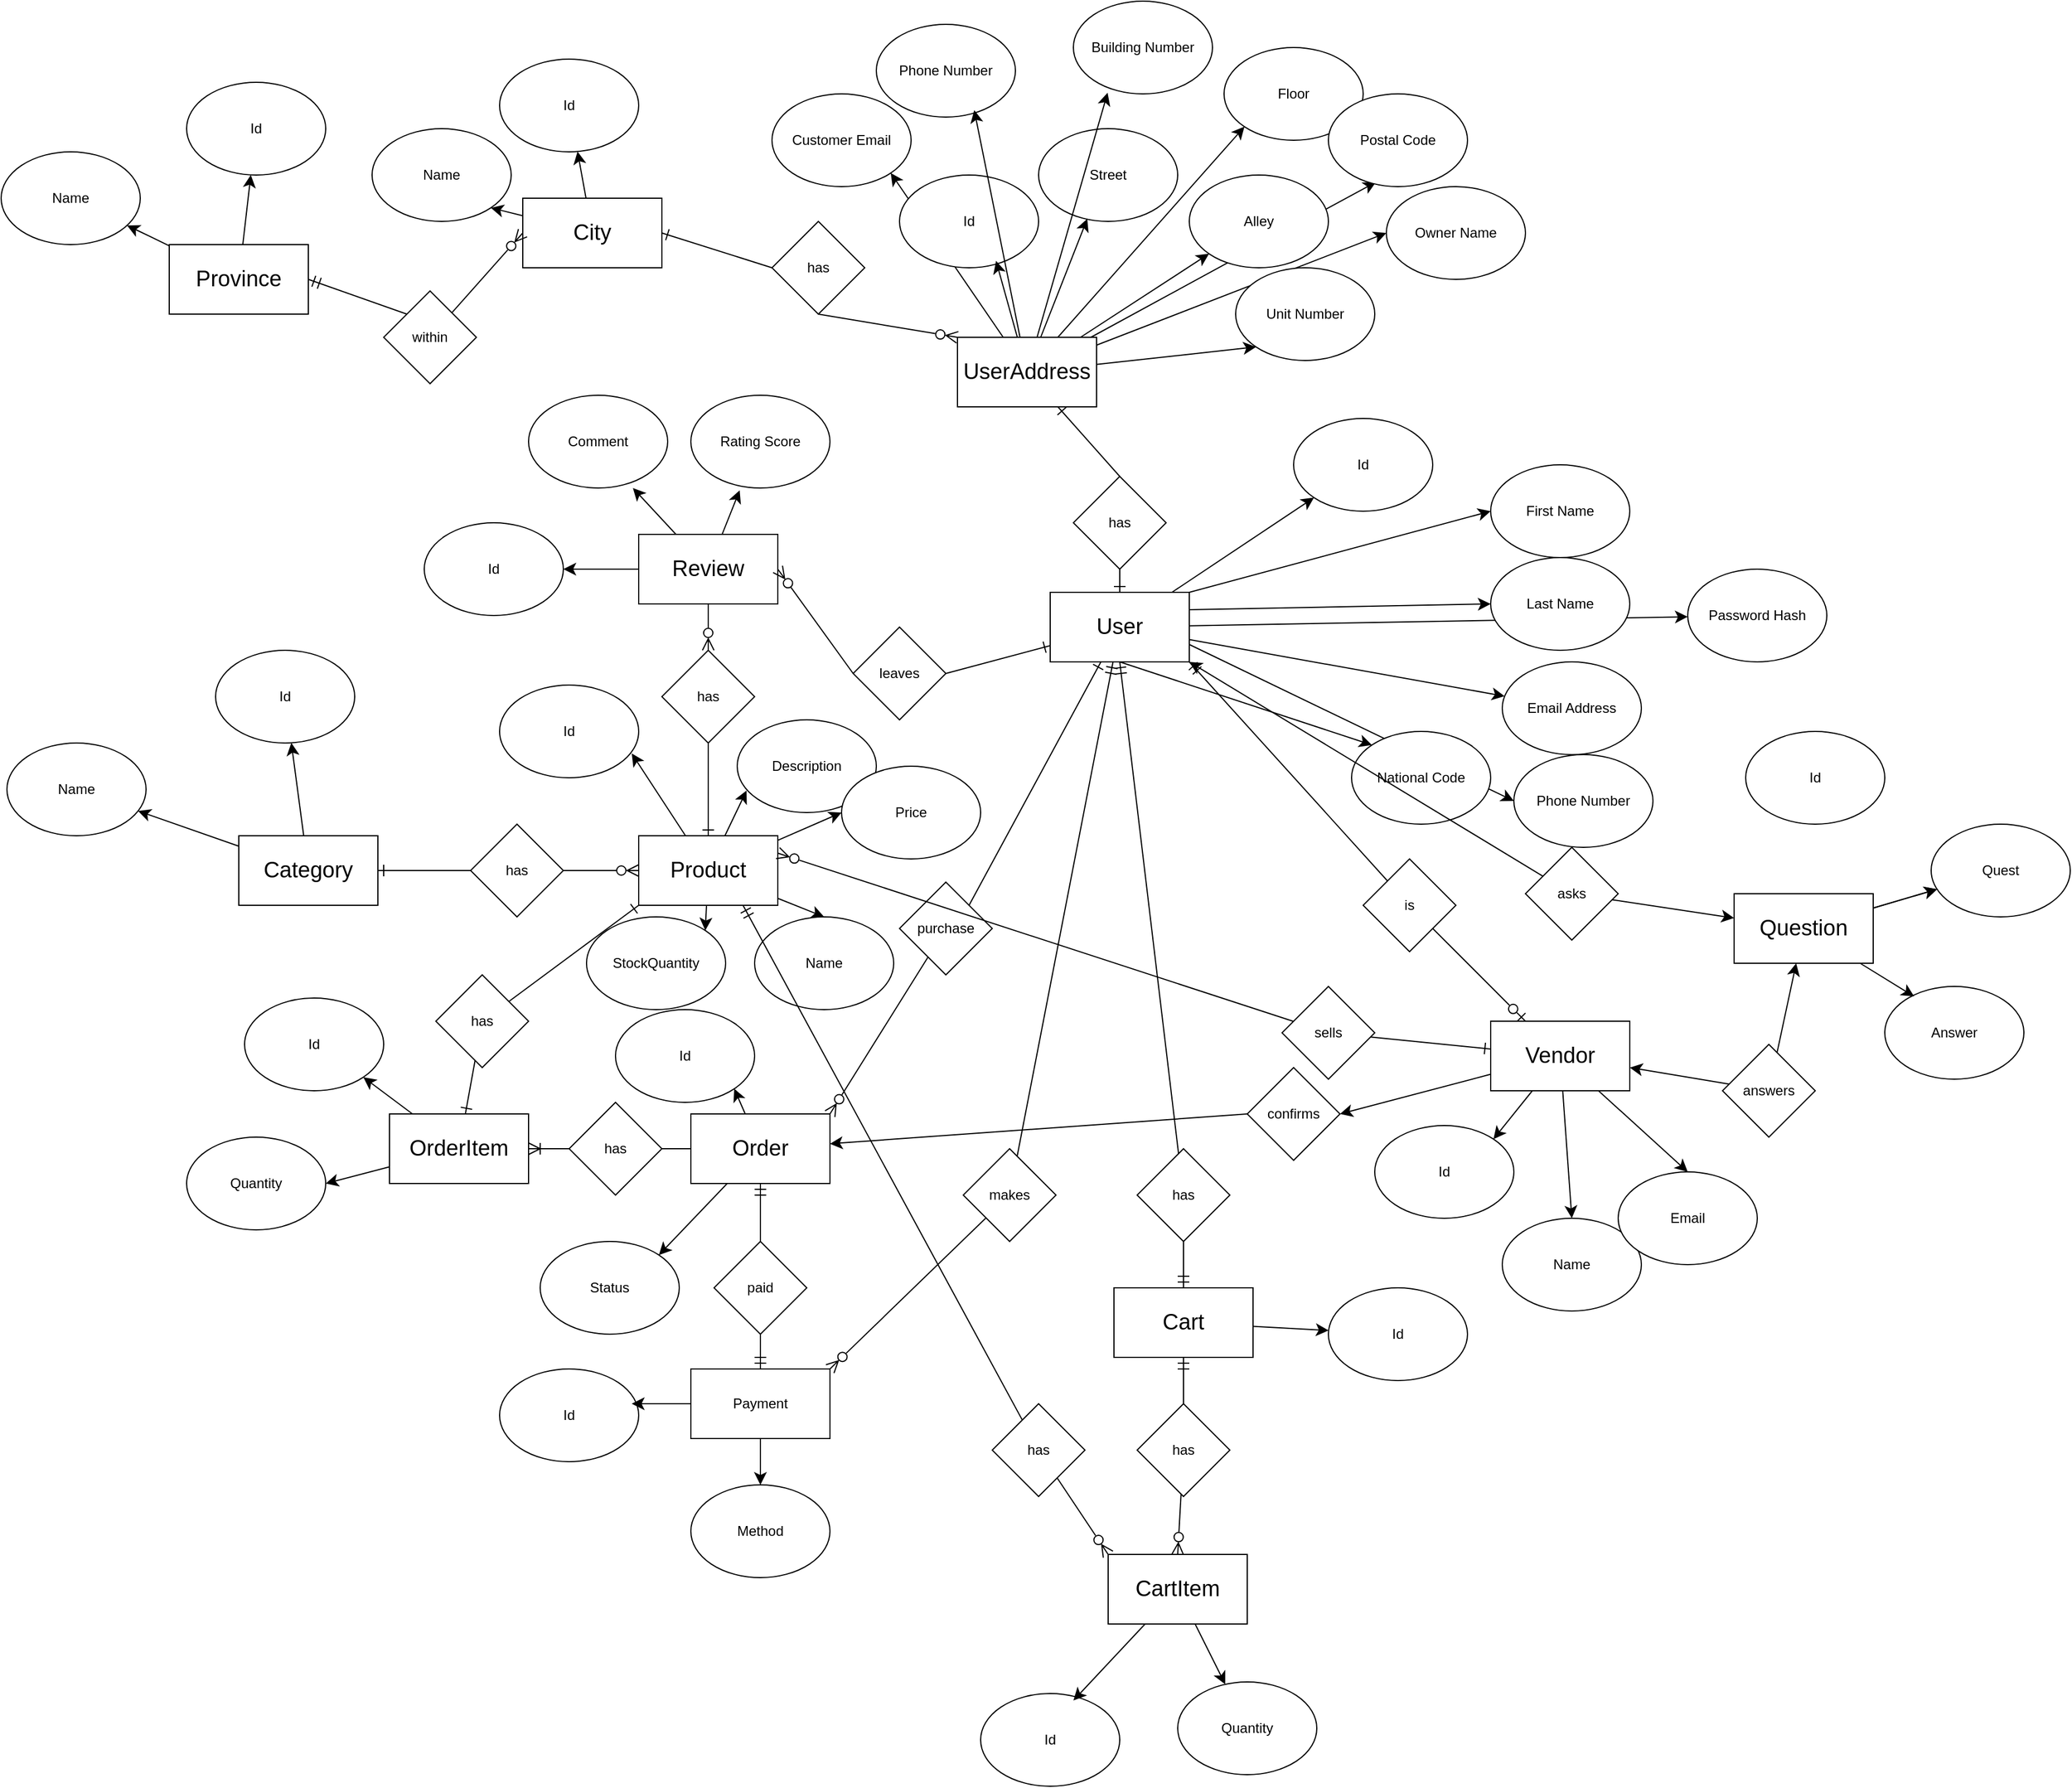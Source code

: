 <mxfile version="27.1.4">
  <diagram id="R2lEEEUBdFMjLlhIrx00" name="Page-1">
    <mxGraphModel dx="1716" dy="1617" grid="1" gridSize="10" guides="1" tooltips="1" connect="1" arrows="1" fold="1" page="1" pageScale="1" pageWidth="850" pageHeight="1100" math="0" shadow="0" extFonts="Permanent Marker^https://fonts.googleapis.com/css?family=Permanent+Marker">
      <root>
        <mxCell id="0" />
        <mxCell id="1" parent="0" />
        <mxCell id="40NyG70ImDQyrmvecJQj-22" style="edgeStyle=none;curved=1;rounded=0;orthogonalLoop=1;jettySize=auto;html=1;exitX=0.5;exitY=1;exitDx=0;exitDy=0;entryX=0;entryY=0;entryDx=0;entryDy=0;fontSize=12;startSize=8;endSize=8;" parent="1" source="40NyG70ImDQyrmvecJQj-1" target="40NyG70ImDQyrmvecJQj-21" edge="1">
          <mxGeometry relative="1" as="geometry" />
        </mxCell>
        <mxCell id="40NyG70ImDQyrmvecJQj-23" style="edgeStyle=none;curved=1;rounded=0;orthogonalLoop=1;jettySize=auto;html=1;exitX=1;exitY=0.75;exitDx=0;exitDy=0;entryX=0;entryY=0.5;entryDx=0;entryDy=0;fontSize=12;startSize=8;endSize=8;" parent="1" source="40NyG70ImDQyrmvecJQj-1" target="40NyG70ImDQyrmvecJQj-20" edge="1">
          <mxGeometry relative="1" as="geometry" />
        </mxCell>
        <mxCell id="40NyG70ImDQyrmvecJQj-24" style="edgeStyle=none;curved=1;rounded=0;orthogonalLoop=1;jettySize=auto;html=1;fontSize=12;startSize=8;endSize=8;" parent="1" source="40NyG70ImDQyrmvecJQj-1" target="40NyG70ImDQyrmvecJQj-19" edge="1">
          <mxGeometry relative="1" as="geometry" />
        </mxCell>
        <mxCell id="40NyG70ImDQyrmvecJQj-25" style="edgeStyle=none;curved=1;rounded=0;orthogonalLoop=1;jettySize=auto;html=1;exitX=1;exitY=0.25;exitDx=0;exitDy=0;entryX=0;entryY=0.5;entryDx=0;entryDy=0;fontSize=12;startSize=8;endSize=8;" parent="1" source="40NyG70ImDQyrmvecJQj-1" target="40NyG70ImDQyrmvecJQj-18" edge="1">
          <mxGeometry relative="1" as="geometry" />
        </mxCell>
        <mxCell id="40NyG70ImDQyrmvecJQj-26" style="edgeStyle=none;curved=1;rounded=0;orthogonalLoop=1;jettySize=auto;html=1;exitX=1;exitY=0;exitDx=0;exitDy=0;fontSize=12;startSize=8;endSize=8;entryX=0;entryY=0.5;entryDx=0;entryDy=0;" parent="1" source="40NyG70ImDQyrmvecJQj-1" target="40NyG70ImDQyrmvecJQj-17" edge="1">
          <mxGeometry relative="1" as="geometry">
            <mxPoint x="1080" y="200" as="targetPoint" />
          </mxGeometry>
        </mxCell>
        <mxCell id="40NyG70ImDQyrmvecJQj-27" style="edgeStyle=none;curved=1;rounded=0;orthogonalLoop=1;jettySize=auto;html=1;entryX=0;entryY=1;entryDx=0;entryDy=0;fontSize=12;startSize=8;endSize=8;" parent="1" source="40NyG70ImDQyrmvecJQj-1" target="40NyG70ImDQyrmvecJQj-16" edge="1">
          <mxGeometry relative="1" as="geometry" />
        </mxCell>
        <mxCell id="40NyG70ImDQyrmvecJQj-50" style="edgeStyle=none;curved=1;rounded=0;orthogonalLoop=1;jettySize=auto;html=1;entryX=1;entryY=0.5;entryDx=0;entryDy=0;fontSize=12;startSize=8;endSize=8;startArrow=ERone;startFill=0;endArrow=none;" parent="1" source="40NyG70ImDQyrmvecJQj-1" target="40NyG70ImDQyrmvecJQj-30" edge="1">
          <mxGeometry relative="1" as="geometry" />
        </mxCell>
        <mxCell id="40NyG70ImDQyrmvecJQj-60" style="edgeStyle=none;curved=1;rounded=0;orthogonalLoop=1;jettySize=auto;html=1;entryX=1;entryY=0;entryDx=0;entryDy=0;fontSize=12;startSize=8;endSize=8;endArrow=none;startFill=0;startArrow=ERone;" parent="1" source="40NyG70ImDQyrmvecJQj-1" target="40NyG70ImDQyrmvecJQj-32" edge="1">
          <mxGeometry relative="1" as="geometry" />
        </mxCell>
        <mxCell id="40NyG70ImDQyrmvecJQj-67" style="edgeStyle=none;curved=1;rounded=0;orthogonalLoop=1;jettySize=auto;html=1;fontSize=12;startSize=8;endSize=8;endArrow=none;startFill=0;startArrow=ERmandOne;" parent="1" source="40NyG70ImDQyrmvecJQj-1" target="40NyG70ImDQyrmvecJQj-66" edge="1">
          <mxGeometry relative="1" as="geometry" />
        </mxCell>
        <mxCell id="40NyG70ImDQyrmvecJQj-127" style="edgeStyle=none;curved=1;rounded=0;orthogonalLoop=1;jettySize=auto;html=1;fontSize=12;startSize=8;endSize=8;" parent="1" source="40NyG70ImDQyrmvecJQj-1" target="40NyG70ImDQyrmvecJQj-126" edge="1">
          <mxGeometry relative="1" as="geometry" />
        </mxCell>
        <mxCell id="40NyG70ImDQyrmvecJQj-1" value="User" style="rounded=0;whiteSpace=wrap;html=1;fontSize=19;" parent="1" vertex="1">
          <mxGeometry x="720" y="160" width="120" height="60" as="geometry" />
        </mxCell>
        <mxCell id="40NyG70ImDQyrmvecJQj-48" style="edgeStyle=none;curved=1;rounded=0;orthogonalLoop=1;jettySize=auto;html=1;entryX=0.5;entryY=0;entryDx=0;entryDy=0;fontSize=12;startSize=8;endSize=8;endArrow=none;startFill=0;startArrow=ERone;" parent="1" source="40NyG70ImDQyrmvecJQj-2" target="40NyG70ImDQyrmvecJQj-40" edge="1">
          <mxGeometry relative="1" as="geometry" />
        </mxCell>
        <mxCell id="40NyG70ImDQyrmvecJQj-104" style="edgeStyle=none;curved=1;rounded=0;orthogonalLoop=1;jettySize=auto;html=1;fontSize=12;startSize=8;endSize=8;" parent="1" source="40NyG70ImDQyrmvecJQj-2" target="40NyG70ImDQyrmvecJQj-93" edge="1">
          <mxGeometry relative="1" as="geometry" />
        </mxCell>
        <mxCell id="40NyG70ImDQyrmvecJQj-105" style="edgeStyle=none;curved=1;rounded=0;orthogonalLoop=1;jettySize=auto;html=1;entryX=0;entryY=1;entryDx=0;entryDy=0;fontSize=12;startSize=8;endSize=8;" parent="1" source="40NyG70ImDQyrmvecJQj-2" target="40NyG70ImDQyrmvecJQj-95" edge="1">
          <mxGeometry relative="1" as="geometry" />
        </mxCell>
        <mxCell id="40NyG70ImDQyrmvecJQj-106" style="edgeStyle=none;curved=1;rounded=0;orthogonalLoop=1;jettySize=auto;html=1;entryX=0;entryY=1;entryDx=0;entryDy=0;fontSize=12;startSize=8;endSize=8;" parent="1" source="40NyG70ImDQyrmvecJQj-2" target="40NyG70ImDQyrmvecJQj-96" edge="1">
          <mxGeometry relative="1" as="geometry" />
        </mxCell>
        <mxCell id="40NyG70ImDQyrmvecJQj-107" style="edgeStyle=none;curved=1;rounded=0;orthogonalLoop=1;jettySize=auto;html=1;entryX=0;entryY=0.5;entryDx=0;entryDy=0;fontSize=12;startSize=8;endSize=8;" parent="1" source="40NyG70ImDQyrmvecJQj-2" target="40NyG70ImDQyrmvecJQj-97" edge="1">
          <mxGeometry relative="1" as="geometry" />
        </mxCell>
        <mxCell id="pKxrEJ0sYO5owni257T--4" style="edgeStyle=none;curved=1;rounded=0;orthogonalLoop=1;jettySize=auto;html=1;fontSize=12;startSize=8;endSize=8;entryX=0.342;entryY=0.95;entryDx=0;entryDy=0;entryPerimeter=0;" edge="1" parent="1" source="40NyG70ImDQyrmvecJQj-2" target="pKxrEJ0sYO5owni257T--1">
          <mxGeometry relative="1" as="geometry" />
        </mxCell>
        <mxCell id="pKxrEJ0sYO5owni257T--5" style="edgeStyle=none;curved=1;rounded=0;orthogonalLoop=1;jettySize=auto;html=1;entryX=1;entryY=1;entryDx=0;entryDy=0;fontSize=12;startSize=8;endSize=8;" edge="1" parent="1" source="40NyG70ImDQyrmvecJQj-2" target="pKxrEJ0sYO5owni257T--2">
          <mxGeometry relative="1" as="geometry" />
        </mxCell>
        <mxCell id="40NyG70ImDQyrmvecJQj-2" value="UserAddress" style="rounded=0;whiteSpace=wrap;html=1;fontSize=19;" parent="1" vertex="1">
          <mxGeometry x="640" y="-60" width="120" height="60" as="geometry" />
        </mxCell>
        <mxCell id="40NyG70ImDQyrmvecJQj-46" style="edgeStyle=none;curved=1;rounded=0;orthogonalLoop=1;jettySize=auto;html=1;exitX=1;exitY=0.5;exitDx=0;exitDy=0;entryX=0;entryY=0.5;entryDx=0;entryDy=0;fontSize=12;startSize=8;endSize=8;endArrow=none;startFill=0;startArrow=ERone;" parent="1" source="40NyG70ImDQyrmvecJQj-3" target="40NyG70ImDQyrmvecJQj-42" edge="1">
          <mxGeometry relative="1" as="geometry" />
        </mxCell>
        <mxCell id="40NyG70ImDQyrmvecJQj-89" value="" style="edgeStyle=none;curved=1;rounded=0;orthogonalLoop=1;jettySize=auto;html=1;fontSize=12;startSize=8;endSize=8;" parent="1" source="40NyG70ImDQyrmvecJQj-3" target="40NyG70ImDQyrmvecJQj-84" edge="1">
          <mxGeometry relative="1" as="geometry" />
        </mxCell>
        <mxCell id="40NyG70ImDQyrmvecJQj-90" style="edgeStyle=none;curved=1;rounded=0;orthogonalLoop=1;jettySize=auto;html=1;entryX=1;entryY=1;entryDx=0;entryDy=0;fontSize=12;startSize=8;endSize=8;" parent="1" source="40NyG70ImDQyrmvecJQj-3" target="40NyG70ImDQyrmvecJQj-85" edge="1">
          <mxGeometry relative="1" as="geometry" />
        </mxCell>
        <mxCell id="40NyG70ImDQyrmvecJQj-3" value="City" style="rounded=0;whiteSpace=wrap;html=1;fontSize=19;" parent="1" vertex="1">
          <mxGeometry x="265" y="-180" width="120" height="60" as="geometry" />
        </mxCell>
        <mxCell id="40NyG70ImDQyrmvecJQj-44" style="edgeStyle=none;curved=1;rounded=0;orthogonalLoop=1;jettySize=auto;html=1;exitX=1;exitY=0.5;exitDx=0;exitDy=0;entryX=0;entryY=0;entryDx=0;entryDy=0;fontSize=12;startSize=8;endSize=8;endArrow=none;startFill=0;startArrow=ERmandOne;" parent="1" source="40NyG70ImDQyrmvecJQj-5" target="40NyG70ImDQyrmvecJQj-43" edge="1">
          <mxGeometry relative="1" as="geometry" />
        </mxCell>
        <mxCell id="40NyG70ImDQyrmvecJQj-87" value="" style="edgeStyle=none;curved=1;rounded=0;orthogonalLoop=1;jettySize=auto;html=1;fontSize=12;startSize=8;endSize=8;" parent="1" source="40NyG70ImDQyrmvecJQj-5" target="40NyG70ImDQyrmvecJQj-82" edge="1">
          <mxGeometry relative="1" as="geometry" />
        </mxCell>
        <mxCell id="40NyG70ImDQyrmvecJQj-88" style="edgeStyle=none;curved=1;rounded=0;orthogonalLoop=1;jettySize=auto;html=1;fontSize=12;startSize=8;endSize=8;" parent="1" source="40NyG70ImDQyrmvecJQj-5" target="40NyG70ImDQyrmvecJQj-83" edge="1">
          <mxGeometry relative="1" as="geometry" />
        </mxCell>
        <mxCell id="40NyG70ImDQyrmvecJQj-5" value="Province" style="rounded=0;whiteSpace=wrap;html=1;fontSize=19;" parent="1" vertex="1">
          <mxGeometry x="-40" y="-140" width="120" height="60" as="geometry" />
        </mxCell>
        <mxCell id="40NyG70ImDQyrmvecJQj-54" style="edgeStyle=none;curved=1;rounded=0;orthogonalLoop=1;jettySize=auto;html=1;entryX=1;entryY=0.5;entryDx=0;entryDy=0;fontSize=12;startSize=8;endSize=8;endArrow=none;endFill=0;startFill=0;startArrow=ERzeroToMany;" parent="1" source="40NyG70ImDQyrmvecJQj-6" target="40NyG70ImDQyrmvecJQj-28" edge="1">
          <mxGeometry relative="1" as="geometry" />
        </mxCell>
        <mxCell id="H5rVmKhQ-5tGb0JOtbnZ-13" style="edgeStyle=none;curved=1;rounded=0;orthogonalLoop=1;jettySize=auto;html=1;fontSize=12;startSize=8;endSize=8;entryX=0.95;entryY=0.738;entryDx=0;entryDy=0;entryPerimeter=0;" parent="1" source="40NyG70ImDQyrmvecJQj-6" target="H5rVmKhQ-5tGb0JOtbnZ-6" edge="1">
          <mxGeometry relative="1" as="geometry" />
        </mxCell>
        <mxCell id="H5rVmKhQ-5tGb0JOtbnZ-15" style="edgeStyle=none;curved=1;rounded=0;orthogonalLoop=1;jettySize=auto;html=1;entryX=0;entryY=0.5;entryDx=0;entryDy=0;fontSize=12;startSize=8;endSize=8;" parent="1" source="40NyG70ImDQyrmvecJQj-6" target="H5rVmKhQ-5tGb0JOtbnZ-9" edge="1">
          <mxGeometry relative="1" as="geometry" />
        </mxCell>
        <mxCell id="H5rVmKhQ-5tGb0JOtbnZ-16" style="edgeStyle=none;curved=1;rounded=0;orthogonalLoop=1;jettySize=auto;html=1;entryX=0.5;entryY=0;entryDx=0;entryDy=0;fontSize=12;startSize=8;endSize=8;" parent="1" source="40NyG70ImDQyrmvecJQj-6" target="H5rVmKhQ-5tGb0JOtbnZ-7" edge="1">
          <mxGeometry relative="1" as="geometry" />
        </mxCell>
        <mxCell id="H5rVmKhQ-5tGb0JOtbnZ-17" style="edgeStyle=none;curved=1;rounded=0;orthogonalLoop=1;jettySize=auto;html=1;entryX=1;entryY=0;entryDx=0;entryDy=0;fontSize=12;startSize=8;endSize=8;" parent="1" source="40NyG70ImDQyrmvecJQj-6" target="H5rVmKhQ-5tGb0JOtbnZ-11" edge="1">
          <mxGeometry relative="1" as="geometry" />
        </mxCell>
        <mxCell id="40NyG70ImDQyrmvecJQj-6" value="Product" style="rounded=0;whiteSpace=wrap;html=1;fontSize=19;direction=west;verticalAlign=middle;" parent="1" vertex="1">
          <mxGeometry x="365" y="370" width="120" height="60" as="geometry" />
        </mxCell>
        <mxCell id="H5rVmKhQ-5tGb0JOtbnZ-3" style="edgeStyle=none;curved=1;rounded=0;orthogonalLoop=1;jettySize=auto;html=1;fontSize=12;startSize=8;endSize=8;" parent="1" source="40NyG70ImDQyrmvecJQj-7" target="H5rVmKhQ-5tGb0JOtbnZ-1" edge="1">
          <mxGeometry relative="1" as="geometry" />
        </mxCell>
        <mxCell id="H5rVmKhQ-5tGb0JOtbnZ-4" style="edgeStyle=none;curved=1;rounded=0;orthogonalLoop=1;jettySize=auto;html=1;fontSize=12;startSize=8;endSize=8;" parent="1" source="40NyG70ImDQyrmvecJQj-7" target="H5rVmKhQ-5tGb0JOtbnZ-2" edge="1">
          <mxGeometry relative="1" as="geometry" />
        </mxCell>
        <mxCell id="40NyG70ImDQyrmvecJQj-7" value="Category" style="rounded=0;whiteSpace=wrap;html=1;fontSize=19;direction=west;verticalAlign=middle;" parent="1" vertex="1">
          <mxGeometry x="20" y="370" width="120" height="60" as="geometry" />
        </mxCell>
        <mxCell id="40NyG70ImDQyrmvecJQj-75" value="" style="edgeStyle=none;curved=1;rounded=0;orthogonalLoop=1;jettySize=auto;html=1;fontSize=12;startSize=8;endSize=8;endArrow=none;startFill=0;startArrow=ERone;" parent="1" source="40NyG70ImDQyrmvecJQj-8" target="40NyG70ImDQyrmvecJQj-38" edge="1">
          <mxGeometry relative="1" as="geometry" />
        </mxCell>
        <mxCell id="40NyG70ImDQyrmvecJQj-119" style="edgeStyle=none;curved=1;rounded=0;orthogonalLoop=1;jettySize=auto;html=1;entryX=1;entryY=0.5;entryDx=0;entryDy=0;fontSize=12;startSize=8;endSize=8;" parent="1" source="40NyG70ImDQyrmvecJQj-8" target="40NyG70ImDQyrmvecJQj-118" edge="1">
          <mxGeometry relative="1" as="geometry" />
        </mxCell>
        <mxCell id="H5rVmKhQ-5tGb0JOtbnZ-44" style="edgeStyle=none;curved=1;rounded=0;orthogonalLoop=1;jettySize=auto;html=1;entryX=1;entryY=0;entryDx=0;entryDy=0;fontSize=12;startSize=8;endSize=8;" parent="1" source="40NyG70ImDQyrmvecJQj-8" target="H5rVmKhQ-5tGb0JOtbnZ-40" edge="1">
          <mxGeometry relative="1" as="geometry" />
        </mxCell>
        <mxCell id="H5rVmKhQ-5tGb0JOtbnZ-45" style="edgeStyle=none;curved=1;rounded=0;orthogonalLoop=1;jettySize=auto;html=1;entryX=0.5;entryY=0;entryDx=0;entryDy=0;fontSize=12;startSize=8;endSize=8;" parent="1" source="40NyG70ImDQyrmvecJQj-8" target="H5rVmKhQ-5tGb0JOtbnZ-41" edge="1">
          <mxGeometry relative="1" as="geometry" />
        </mxCell>
        <mxCell id="H5rVmKhQ-5tGb0JOtbnZ-46" style="edgeStyle=none;curved=1;rounded=0;orthogonalLoop=1;jettySize=auto;html=1;entryX=0.5;entryY=0;entryDx=0;entryDy=0;fontSize=12;startSize=8;endSize=8;" parent="1" source="40NyG70ImDQyrmvecJQj-8" target="H5rVmKhQ-5tGb0JOtbnZ-42" edge="1">
          <mxGeometry relative="1" as="geometry" />
        </mxCell>
        <mxCell id="40NyG70ImDQyrmvecJQj-8" value="Vendor" style="rounded=0;whiteSpace=wrap;html=1;fontSize=19;" parent="1" vertex="1">
          <mxGeometry x="1100" y="530" width="120" height="60" as="geometry" />
        </mxCell>
        <mxCell id="H5rVmKhQ-5tGb0JOtbnZ-56" value="" style="edgeStyle=none;curved=1;rounded=0;orthogonalLoop=1;jettySize=auto;html=1;fontSize=12;startSize=8;endSize=8;" parent="1" source="cq8yt8BIAIBdKAfmv7zH-1" target="H5rVmKhQ-5tGb0JOtbnZ-54" edge="1">
          <mxGeometry relative="1" as="geometry" />
        </mxCell>
        <mxCell id="H5rVmKhQ-5tGb0JOtbnZ-57" value="" style="edgeStyle=none;curved=1;rounded=0;orthogonalLoop=1;jettySize=auto;html=1;fontSize=12;startSize=8;endSize=8;" parent="1" source="cq8yt8BIAIBdKAfmv7zH-1" target="H5rVmKhQ-5tGb0JOtbnZ-54" edge="1">
          <mxGeometry relative="1" as="geometry" />
        </mxCell>
        <mxCell id="cq8yt8BIAIBdKAfmv7zH-1" value="Question" style="rounded=0;whiteSpace=wrap;html=1;fontSize=19;" parent="1" vertex="1">
          <mxGeometry x="1310" y="420" width="120" height="60" as="geometry" />
        </mxCell>
        <mxCell id="40NyG70ImDQyrmvecJQj-72" value="" style="edgeStyle=none;curved=1;rounded=0;orthogonalLoop=1;jettySize=auto;html=1;fontSize=12;startSize=8;endSize=8;endArrow=none;endFill=0;startFill=0;startArrow=ERmandOne;" parent="1" source="40NyG70ImDQyrmvecJQj-9" target="40NyG70ImDQyrmvecJQj-36" edge="1">
          <mxGeometry relative="1" as="geometry" />
        </mxCell>
        <mxCell id="40NyG70ImDQyrmvecJQj-73" value="" style="edgeStyle=none;curved=1;rounded=0;orthogonalLoop=1;jettySize=auto;html=1;fontSize=12;startSize=8;endSize=8;endArrow=none;startFill=0;startArrow=ERmandOne;" parent="1" source="40NyG70ImDQyrmvecJQj-9" target="40NyG70ImDQyrmvecJQj-35" edge="1">
          <mxGeometry relative="1" as="geometry" />
        </mxCell>
        <mxCell id="H5rVmKhQ-5tGb0JOtbnZ-32" value="" style="edgeStyle=none;curved=1;rounded=0;orthogonalLoop=1;jettySize=auto;html=1;fontSize=12;startSize=8;endSize=8;" parent="1" source="40NyG70ImDQyrmvecJQj-9" target="H5rVmKhQ-5tGb0JOtbnZ-31" edge="1">
          <mxGeometry relative="1" as="geometry" />
        </mxCell>
        <mxCell id="40NyG70ImDQyrmvecJQj-9" value="Cart" style="rounded=0;whiteSpace=wrap;html=1;fontSize=19;" parent="1" vertex="1">
          <mxGeometry x="775" y="760" width="120" height="60" as="geometry" />
        </mxCell>
        <mxCell id="40NyG70ImDQyrmvecJQj-69" value="" style="edgeStyle=none;curved=1;rounded=0;orthogonalLoop=1;jettySize=auto;html=1;fontSize=12;startSize=8;endSize=8;endArrow=none;startFill=0;startArrow=ERzeroToMany;exitX=0.5;exitY=0;exitDx=0;exitDy=0;" parent="1" source="40NyG70ImDQyrmvecJQj-10" target="40NyG70ImDQyrmvecJQj-36" edge="1">
          <mxGeometry relative="1" as="geometry">
            <mxPoint x="835" y="980" as="sourcePoint" />
          </mxGeometry>
        </mxCell>
        <mxCell id="H5rVmKhQ-5tGb0JOtbnZ-36" value="" style="edgeStyle=none;curved=1;rounded=0;orthogonalLoop=1;jettySize=auto;html=1;fontSize=12;startSize=8;endSize=8;" parent="1" source="40NyG70ImDQyrmvecJQj-10" target="H5rVmKhQ-5tGb0JOtbnZ-34" edge="1">
          <mxGeometry relative="1" as="geometry" />
        </mxCell>
        <mxCell id="40NyG70ImDQyrmvecJQj-10" value="CartItem" style="rounded=0;whiteSpace=wrap;html=1;fontSize=19;" parent="1" vertex="1">
          <mxGeometry x="770" y="990" width="120" height="60" as="geometry" />
        </mxCell>
        <mxCell id="40NyG70ImDQyrmvecJQj-52" style="edgeStyle=none;curved=1;rounded=0;orthogonalLoop=1;jettySize=auto;html=1;exitX=0.5;exitY=1;exitDx=0;exitDy=0;entryX=0.5;entryY=0;entryDx=0;entryDy=0;fontSize=12;startSize=8;endSize=8;endArrow=ERzeroToMany;endFill=0;" parent="1" source="40NyG70ImDQyrmvecJQj-13" target="40NyG70ImDQyrmvecJQj-29" edge="1">
          <mxGeometry relative="1" as="geometry" />
        </mxCell>
        <mxCell id="40NyG70ImDQyrmvecJQj-131" style="edgeStyle=none;curved=1;rounded=0;orthogonalLoop=1;jettySize=auto;html=1;fontSize=12;startSize=8;endSize=8;" parent="1" source="40NyG70ImDQyrmvecJQj-13" target="40NyG70ImDQyrmvecJQj-128" edge="1">
          <mxGeometry relative="1" as="geometry" />
        </mxCell>
        <mxCell id="40NyG70ImDQyrmvecJQj-13" value="Review" style="rounded=0;whiteSpace=wrap;html=1;fontSize=19;" parent="1" vertex="1">
          <mxGeometry x="365" y="110" width="120" height="60" as="geometry" />
        </mxCell>
        <mxCell id="40NyG70ImDQyrmvecJQj-56" style="edgeStyle=none;curved=1;rounded=0;orthogonalLoop=1;jettySize=auto;html=1;exitX=1;exitY=0.5;exitDx=0;exitDy=0;entryX=0;entryY=0.5;entryDx=0;entryDy=0;fontSize=12;startSize=8;endSize=8;endArrow=none;endFill=0;startArrow=ERoneToMany;startFill=0;" parent="1" source="40NyG70ImDQyrmvecJQj-11" target="40NyG70ImDQyrmvecJQj-34" edge="1">
          <mxGeometry relative="1" as="geometry" />
        </mxCell>
        <mxCell id="H5rVmKhQ-5tGb0JOtbnZ-20" style="edgeStyle=none;curved=1;rounded=0;orthogonalLoop=1;jettySize=auto;html=1;entryX=1;entryY=1;entryDx=0;entryDy=0;fontSize=12;startSize=8;endSize=8;" parent="1" source="40NyG70ImDQyrmvecJQj-11" target="H5rVmKhQ-5tGb0JOtbnZ-18" edge="1">
          <mxGeometry relative="1" as="geometry" />
        </mxCell>
        <mxCell id="H5rVmKhQ-5tGb0JOtbnZ-21" style="edgeStyle=none;curved=1;rounded=0;orthogonalLoop=1;jettySize=auto;html=1;entryX=1;entryY=0.5;entryDx=0;entryDy=0;fontSize=12;startSize=8;endSize=8;" parent="1" source="40NyG70ImDQyrmvecJQj-11" target="H5rVmKhQ-5tGb0JOtbnZ-19" edge="1">
          <mxGeometry relative="1" as="geometry" />
        </mxCell>
        <mxCell id="40NyG70ImDQyrmvecJQj-11" value="OrderItem" style="rounded=0;whiteSpace=wrap;html=1;fontSize=19;" parent="1" vertex="1">
          <mxGeometry x="150" y="610" width="120" height="60" as="geometry" />
        </mxCell>
        <mxCell id="40NyG70ImDQyrmvecJQj-64" style="edgeStyle=none;curved=1;rounded=0;orthogonalLoop=1;jettySize=auto;html=1;exitX=0.5;exitY=1;exitDx=0;exitDy=0;entryX=0.5;entryY=0;entryDx=0;entryDy=0;fontSize=12;startSize=8;endSize=8;endArrow=none;startFill=0;startArrow=ERmandOne;" parent="1" source="40NyG70ImDQyrmvecJQj-12" target="40NyG70ImDQyrmvecJQj-63" edge="1">
          <mxGeometry relative="1" as="geometry" />
        </mxCell>
        <mxCell id="H5rVmKhQ-5tGb0JOtbnZ-24" style="edgeStyle=none;curved=1;rounded=0;orthogonalLoop=1;jettySize=auto;html=1;entryX=1;entryY=1;entryDx=0;entryDy=0;fontSize=12;startSize=8;endSize=8;" parent="1" source="40NyG70ImDQyrmvecJQj-12" target="H5rVmKhQ-5tGb0JOtbnZ-22" edge="1">
          <mxGeometry relative="1" as="geometry" />
        </mxCell>
        <mxCell id="H5rVmKhQ-5tGb0JOtbnZ-25" style="edgeStyle=none;curved=1;rounded=0;orthogonalLoop=1;jettySize=auto;html=1;entryX=1;entryY=0;entryDx=0;entryDy=0;fontSize=12;startSize=8;endSize=8;" parent="1" source="40NyG70ImDQyrmvecJQj-12" target="H5rVmKhQ-5tGb0JOtbnZ-23" edge="1">
          <mxGeometry relative="1" as="geometry" />
        </mxCell>
        <mxCell id="40NyG70ImDQyrmvecJQj-12" value="Order" style="rounded=0;whiteSpace=wrap;html=1;fontSize=19;" parent="1" vertex="1">
          <mxGeometry x="410" y="610" width="120" height="60" as="geometry" />
        </mxCell>
        <mxCell id="40NyG70ImDQyrmvecJQj-16" value="Id" style="ellipse;whiteSpace=wrap;html=1;" parent="1" vertex="1">
          <mxGeometry x="930" y="10" width="120" height="80" as="geometry" />
        </mxCell>
        <mxCell id="40NyG70ImDQyrmvecJQj-17" value="First Name" style="ellipse;whiteSpace=wrap;html=1;" parent="1" vertex="1">
          <mxGeometry x="1100" y="50" width="120" height="80" as="geometry" />
        </mxCell>
        <mxCell id="40NyG70ImDQyrmvecJQj-18" value="Last Name" style="ellipse;whiteSpace=wrap;html=1;" parent="1" vertex="1">
          <mxGeometry x="1100" y="130" width="120" height="80" as="geometry" />
        </mxCell>
        <mxCell id="40NyG70ImDQyrmvecJQj-19" value="Email Address" style="ellipse;whiteSpace=wrap;html=1;" parent="1" vertex="1">
          <mxGeometry x="1110" y="220" width="120" height="80" as="geometry" />
        </mxCell>
        <mxCell id="40NyG70ImDQyrmvecJQj-20" value="Phone Number" style="ellipse;whiteSpace=wrap;html=1;" parent="1" vertex="1">
          <mxGeometry x="1120" y="300" width="120" height="80" as="geometry" />
        </mxCell>
        <mxCell id="40NyG70ImDQyrmvecJQj-21" value="National Code" style="ellipse;whiteSpace=wrap;html=1;" parent="1" vertex="1">
          <mxGeometry x="980" y="280" width="120" height="80" as="geometry" />
        </mxCell>
        <mxCell id="40NyG70ImDQyrmvecJQj-55" value="" style="edgeStyle=none;curved=1;rounded=0;orthogonalLoop=1;jettySize=auto;html=1;fontSize=12;startSize=8;endSize=8;endArrow=ERone;endFill=0;" parent="1" source="40NyG70ImDQyrmvecJQj-28" target="40NyG70ImDQyrmvecJQj-7" edge="1">
          <mxGeometry relative="1" as="geometry" />
        </mxCell>
        <mxCell id="40NyG70ImDQyrmvecJQj-28" value="has" style="rhombus;whiteSpace=wrap;html=1;" parent="1" vertex="1">
          <mxGeometry x="220" y="360" width="80" height="80" as="geometry" />
        </mxCell>
        <mxCell id="40NyG70ImDQyrmvecJQj-57" style="edgeStyle=none;curved=1;rounded=0;orthogonalLoop=1;jettySize=auto;html=1;exitX=1;exitY=0.5;exitDx=0;exitDy=0;entryX=0;entryY=0.5;entryDx=0;entryDy=0;fontSize=12;startSize=8;endSize=8;endArrow=none;startFill=0;" parent="1" source="40NyG70ImDQyrmvecJQj-34" target="40NyG70ImDQyrmvecJQj-12" edge="1">
          <mxGeometry relative="1" as="geometry" />
        </mxCell>
        <mxCell id="40NyG70ImDQyrmvecJQj-34" value="has" style="rhombus;whiteSpace=wrap;html=1;" parent="1" vertex="1">
          <mxGeometry x="305" y="600" width="80" height="80" as="geometry" />
        </mxCell>
        <mxCell id="40NyG70ImDQyrmvecJQj-53" style="edgeStyle=none;curved=1;rounded=0;orthogonalLoop=1;jettySize=auto;html=1;exitX=0.5;exitY=1;exitDx=0;exitDy=0;entryX=0.5;entryY=1;entryDx=0;entryDy=0;fontSize=12;startSize=8;endSize=8;endArrow=ERone;endFill=0;" parent="1" source="40NyG70ImDQyrmvecJQj-29" target="40NyG70ImDQyrmvecJQj-6" edge="1">
          <mxGeometry relative="1" as="geometry" />
        </mxCell>
        <mxCell id="40NyG70ImDQyrmvecJQj-29" value="has" style="rhombus;whiteSpace=wrap;html=1;" parent="1" vertex="1">
          <mxGeometry x="385" y="210" width="80" height="80" as="geometry" />
        </mxCell>
        <mxCell id="40NyG70ImDQyrmvecJQj-51" style="edgeStyle=none;curved=1;rounded=0;orthogonalLoop=1;jettySize=auto;html=1;exitX=0;exitY=0.5;exitDx=0;exitDy=0;entryX=1;entryY=0.5;entryDx=0;entryDy=0;fontSize=12;startSize=8;endSize=8;endArrow=ERzeroToMany;endFill=0;" parent="1" source="40NyG70ImDQyrmvecJQj-30" target="40NyG70ImDQyrmvecJQj-13" edge="1">
          <mxGeometry relative="1" as="geometry" />
        </mxCell>
        <mxCell id="40NyG70ImDQyrmvecJQj-30" value="leaves" style="rhombus;whiteSpace=wrap;html=1;" parent="1" vertex="1">
          <mxGeometry x="550" y="190" width="80" height="80" as="geometry" />
        </mxCell>
        <mxCell id="40NyG70ImDQyrmvecJQj-58" value="" style="edgeStyle=none;curved=1;rounded=0;orthogonalLoop=1;jettySize=auto;html=1;fontSize=12;startSize=8;endSize=8;endArrow=ERone;endFill=0;" parent="1" source="40NyG70ImDQyrmvecJQj-31" target="40NyG70ImDQyrmvecJQj-11" edge="1">
          <mxGeometry relative="1" as="geometry" />
        </mxCell>
        <mxCell id="40NyG70ImDQyrmvecJQj-59" style="edgeStyle=none;curved=1;rounded=0;orthogonalLoop=1;jettySize=auto;html=1;entryX=1;entryY=0;entryDx=0;entryDy=0;fontSize=12;startSize=8;endSize=8;endArrow=ERone;endFill=0;" parent="1" source="40NyG70ImDQyrmvecJQj-31" target="40NyG70ImDQyrmvecJQj-6" edge="1">
          <mxGeometry relative="1" as="geometry" />
        </mxCell>
        <mxCell id="40NyG70ImDQyrmvecJQj-31" value="has" style="rhombus;whiteSpace=wrap;html=1;" parent="1" vertex="1">
          <mxGeometry x="190" y="490" width="80" height="80" as="geometry" />
        </mxCell>
        <mxCell id="40NyG70ImDQyrmvecJQj-61" style="edgeStyle=none;curved=1;rounded=0;orthogonalLoop=1;jettySize=auto;html=1;entryX=1;entryY=0;entryDx=0;entryDy=0;fontSize=12;startSize=8;endSize=8;endArrow=ERzeroToMany;endFill=0;" parent="1" source="40NyG70ImDQyrmvecJQj-32" target="40NyG70ImDQyrmvecJQj-12" edge="1">
          <mxGeometry relative="1" as="geometry" />
        </mxCell>
        <mxCell id="40NyG70ImDQyrmvecJQj-32" value="purchase" style="rhombus;whiteSpace=wrap;html=1;" parent="1" vertex="1">
          <mxGeometry x="590" y="410" width="80" height="80" as="geometry" />
        </mxCell>
        <mxCell id="40NyG70ImDQyrmvecJQj-74" style="edgeStyle=none;curved=1;rounded=0;orthogonalLoop=1;jettySize=auto;html=1;entryX=0.5;entryY=1;entryDx=0;entryDy=0;fontSize=12;startSize=8;endSize=8;endArrow=ERmandOne;endFill=0;" parent="1" source="40NyG70ImDQyrmvecJQj-35" target="40NyG70ImDQyrmvecJQj-1" edge="1">
          <mxGeometry relative="1" as="geometry" />
        </mxCell>
        <mxCell id="40NyG70ImDQyrmvecJQj-35" value="has" style="rhombus;whiteSpace=wrap;html=1;" parent="1" vertex="1">
          <mxGeometry x="795" y="640" width="80" height="80" as="geometry" />
        </mxCell>
        <mxCell id="40NyG70ImDQyrmvecJQj-36" value="has" style="rhombus;whiteSpace=wrap;html=1;" parent="1" vertex="1">
          <mxGeometry x="795" y="860" width="80" height="80" as="geometry" />
        </mxCell>
        <mxCell id="40NyG70ImDQyrmvecJQj-77" style="edgeStyle=none;curved=1;rounded=0;orthogonalLoop=1;jettySize=auto;html=1;fontSize=12;startSize=8;endSize=8;endArrow=ERzeroToOne;endFill=0;" parent="1" source="40NyG70ImDQyrmvecJQj-37" target="40NyG70ImDQyrmvecJQj-8" edge="1">
          <mxGeometry relative="1" as="geometry" />
        </mxCell>
        <mxCell id="40NyG70ImDQyrmvecJQj-78" style="edgeStyle=none;curved=1;rounded=0;orthogonalLoop=1;jettySize=auto;html=1;entryX=1;entryY=1;entryDx=0;entryDy=0;fontSize=12;startSize=8;endSize=8;endArrow=ERmandOne;endFill=0;" parent="1" source="40NyG70ImDQyrmvecJQj-37" target="40NyG70ImDQyrmvecJQj-1" edge="1">
          <mxGeometry relative="1" as="geometry" />
        </mxCell>
        <mxCell id="40NyG70ImDQyrmvecJQj-37" value="is" style="rhombus;whiteSpace=wrap;html=1;" parent="1" vertex="1">
          <mxGeometry x="990" y="390" width="80" height="80" as="geometry" />
        </mxCell>
        <mxCell id="H5rVmKhQ-5tGb0JOtbnZ-50" value="" style="edgeStyle=none;curved=1;rounded=0;orthogonalLoop=1;jettySize=auto;html=1;fontSize=12;startSize=8;endSize=8;" parent="1" source="cq8yt8BIAIBdKAfmv7zH-2" target="cq8yt8BIAIBdKAfmv7zH-1" edge="1">
          <mxGeometry relative="1" as="geometry" />
        </mxCell>
        <mxCell id="H5rVmKhQ-5tGb0JOtbnZ-52" style="edgeStyle=none;curved=1;rounded=0;orthogonalLoop=1;jettySize=auto;html=1;entryX=1;entryY=1;entryDx=0;entryDy=0;fontSize=12;startSize=8;endSize=8;" parent="1" source="cq8yt8BIAIBdKAfmv7zH-2" target="40NyG70ImDQyrmvecJQj-1" edge="1">
          <mxGeometry relative="1" as="geometry" />
        </mxCell>
        <mxCell id="cq8yt8BIAIBdKAfmv7zH-2" value="asks" style="rhombus;whiteSpace=wrap;html=1;" parent="1" vertex="1">
          <mxGeometry x="1130" y="380" width="80" height="80" as="geometry" />
        </mxCell>
        <mxCell id="H5rVmKhQ-5tGb0JOtbnZ-47" value="" style="edgeStyle=none;curved=1;rounded=0;orthogonalLoop=1;jettySize=auto;html=1;fontSize=12;startSize=8;endSize=8;" parent="1" source="cq8yt8BIAIBdKAfmv7zH-3" target="40NyG70ImDQyrmvecJQj-8" edge="1">
          <mxGeometry relative="1" as="geometry" />
        </mxCell>
        <mxCell id="H5rVmKhQ-5tGb0JOtbnZ-48" value="" style="edgeStyle=none;curved=1;rounded=0;orthogonalLoop=1;jettySize=auto;html=1;fontSize=12;startSize=8;endSize=8;" parent="1" source="cq8yt8BIAIBdKAfmv7zH-3" target="cq8yt8BIAIBdKAfmv7zH-1" edge="1">
          <mxGeometry relative="1" as="geometry" />
        </mxCell>
        <mxCell id="cq8yt8BIAIBdKAfmv7zH-3" value="answers" style="rhombus;whiteSpace=wrap;html=1;" parent="1" vertex="1">
          <mxGeometry x="1300" y="550" width="80" height="80" as="geometry" />
        </mxCell>
        <mxCell id="40NyG70ImDQyrmvecJQj-76" style="edgeStyle=none;curved=1;rounded=0;orthogonalLoop=1;jettySize=auto;html=1;entryX=0;entryY=0.75;entryDx=0;entryDy=0;fontSize=12;startSize=8;endSize=8;endArrow=ERzeroToMany;endFill=0;" parent="1" source="40NyG70ImDQyrmvecJQj-38" target="40NyG70ImDQyrmvecJQj-6" edge="1">
          <mxGeometry relative="1" as="geometry" />
        </mxCell>
        <mxCell id="40NyG70ImDQyrmvecJQj-38" value="sells" style="rhombus;whiteSpace=wrap;html=1;" parent="1" vertex="1">
          <mxGeometry x="920" y="500" width="80" height="80" as="geometry" />
        </mxCell>
        <mxCell id="40NyG70ImDQyrmvecJQj-49" style="edgeStyle=none;curved=1;rounded=0;orthogonalLoop=1;jettySize=auto;html=1;exitX=0.5;exitY=1;exitDx=0;exitDy=0;entryX=0.5;entryY=0;entryDx=0;entryDy=0;fontSize=12;startSize=8;endSize=8;endArrow=ERone;endFill=0;" parent="1" source="40NyG70ImDQyrmvecJQj-40" target="40NyG70ImDQyrmvecJQj-1" edge="1">
          <mxGeometry relative="1" as="geometry" />
        </mxCell>
        <mxCell id="40NyG70ImDQyrmvecJQj-40" value="has" style="rhombus;whiteSpace=wrap;html=1;" parent="1" vertex="1">
          <mxGeometry x="740" y="60" width="80" height="80" as="geometry" />
        </mxCell>
        <mxCell id="40NyG70ImDQyrmvecJQj-47" style="edgeStyle=none;curved=1;rounded=0;orthogonalLoop=1;jettySize=auto;html=1;exitX=0.5;exitY=1;exitDx=0;exitDy=0;entryX=0;entryY=0;entryDx=0;entryDy=0;fontSize=12;startSize=8;endSize=8;endArrow=ERzeroToMany;endFill=0;" parent="1" source="40NyG70ImDQyrmvecJQj-42" target="40NyG70ImDQyrmvecJQj-2" edge="1">
          <mxGeometry relative="1" as="geometry" />
        </mxCell>
        <mxCell id="40NyG70ImDQyrmvecJQj-42" value="has" style="rhombus;whiteSpace=wrap;html=1;" parent="1" vertex="1">
          <mxGeometry x="480" y="-160" width="80" height="80" as="geometry" />
        </mxCell>
        <mxCell id="40NyG70ImDQyrmvecJQj-45" style="edgeStyle=none;curved=1;rounded=0;orthogonalLoop=1;jettySize=auto;html=1;entryX=0;entryY=0.5;entryDx=0;entryDy=0;fontSize=12;startSize=8;endSize=8;endArrow=ERzeroToMany;endFill=0;" parent="1" source="40NyG70ImDQyrmvecJQj-43" target="40NyG70ImDQyrmvecJQj-3" edge="1">
          <mxGeometry relative="1" as="geometry" />
        </mxCell>
        <mxCell id="40NyG70ImDQyrmvecJQj-43" value="within" style="rhombus;whiteSpace=wrap;html=1;" parent="1" vertex="1">
          <mxGeometry x="145" y="-100" width="80" height="80" as="geometry" />
        </mxCell>
        <mxCell id="40NyG70ImDQyrmvecJQj-65" value="" style="edgeStyle=none;curved=1;rounded=0;orthogonalLoop=1;jettySize=auto;html=1;fontSize=12;startSize=8;endSize=8;endArrow=none;startFill=0;startArrow=ERmandOne;" parent="1" source="40NyG70ImDQyrmvecJQj-62" target="40NyG70ImDQyrmvecJQj-63" edge="1">
          <mxGeometry relative="1" as="geometry" />
        </mxCell>
        <mxCell id="H5rVmKhQ-5tGb0JOtbnZ-30" style="edgeStyle=none;curved=1;rounded=0;orthogonalLoop=1;jettySize=auto;html=1;entryX=0.5;entryY=0;entryDx=0;entryDy=0;fontSize=12;startSize=8;endSize=8;" parent="1" source="40NyG70ImDQyrmvecJQj-62" target="H5rVmKhQ-5tGb0JOtbnZ-27" edge="1">
          <mxGeometry relative="1" as="geometry" />
        </mxCell>
        <mxCell id="40NyG70ImDQyrmvecJQj-62" value="Payment" style="rounded=0;whiteSpace=wrap;html=1;" parent="1" vertex="1">
          <mxGeometry x="410" y="830" width="120" height="60" as="geometry" />
        </mxCell>
        <mxCell id="40NyG70ImDQyrmvecJQj-63" value="paid" style="rhombus;whiteSpace=wrap;html=1;" parent="1" vertex="1">
          <mxGeometry x="430" y="720" width="80" height="80" as="geometry" />
        </mxCell>
        <mxCell id="40NyG70ImDQyrmvecJQj-68" style="edgeStyle=none;curved=1;rounded=0;orthogonalLoop=1;jettySize=auto;html=1;entryX=1;entryY=0;entryDx=0;entryDy=0;fontSize=12;startSize=8;endSize=8;endArrow=ERzeroToMany;endFill=0;" parent="1" source="40NyG70ImDQyrmvecJQj-66" target="40NyG70ImDQyrmvecJQj-62" edge="1">
          <mxGeometry relative="1" as="geometry" />
        </mxCell>
        <mxCell id="40NyG70ImDQyrmvecJQj-66" value="makes" style="rhombus;whiteSpace=wrap;html=1;" parent="1" vertex="1">
          <mxGeometry x="645" y="640" width="80" height="80" as="geometry" />
        </mxCell>
        <mxCell id="40NyG70ImDQyrmvecJQj-82" value="Id" style="ellipse;whiteSpace=wrap;html=1;" parent="1" vertex="1">
          <mxGeometry x="-25" y="-280" width="120" height="80" as="geometry" />
        </mxCell>
        <mxCell id="40NyG70ImDQyrmvecJQj-84" value="Id" style="ellipse;whiteSpace=wrap;html=1;" parent="1" vertex="1">
          <mxGeometry x="245" y="-300" width="120" height="80" as="geometry" />
        </mxCell>
        <mxCell id="40NyG70ImDQyrmvecJQj-83" value="Name" style="ellipse;whiteSpace=wrap;html=1;" parent="1" vertex="1">
          <mxGeometry x="-185" y="-220" width="120" height="80" as="geometry" />
        </mxCell>
        <mxCell id="40NyG70ImDQyrmvecJQj-85" value="Name" style="ellipse;whiteSpace=wrap;html=1;" parent="1" vertex="1">
          <mxGeometry x="135" y="-240" width="120" height="80" as="geometry" />
        </mxCell>
        <mxCell id="40NyG70ImDQyrmvecJQj-91" value="Id" style="ellipse;whiteSpace=wrap;html=1;" parent="1" vertex="1">
          <mxGeometry x="590" y="-200" width="120" height="80" as="geometry" />
        </mxCell>
        <mxCell id="40NyG70ImDQyrmvecJQj-92" value="Street" style="ellipse;whiteSpace=wrap;html=1;" parent="1" vertex="1">
          <mxGeometry x="710" y="-240" width="120" height="80" as="geometry" />
        </mxCell>
        <mxCell id="40NyG70ImDQyrmvecJQj-93" value="Alley" style="ellipse;whiteSpace=wrap;html=1;" parent="1" vertex="1">
          <mxGeometry x="840" y="-200" width="120" height="80" as="geometry" />
        </mxCell>
        <mxCell id="40NyG70ImDQyrmvecJQj-94" value="Building Number" style="ellipse;whiteSpace=wrap;html=1;" parent="1" vertex="1">
          <mxGeometry x="740" y="-350" width="120" height="80" as="geometry" />
        </mxCell>
        <mxCell id="40NyG70ImDQyrmvecJQj-99" value="Phone Number" style="ellipse;whiteSpace=wrap;html=1;" parent="1" vertex="1">
          <mxGeometry x="570" y="-330" width="120" height="80" as="geometry" />
        </mxCell>
        <mxCell id="40NyG70ImDQyrmvecJQj-95" value="Floor" style="ellipse;whiteSpace=wrap;html=1;" parent="1" vertex="1">
          <mxGeometry x="870" y="-310" width="120" height="80" as="geometry" />
        </mxCell>
        <mxCell id="40NyG70ImDQyrmvecJQj-96" value="Unit Number" style="ellipse;whiteSpace=wrap;html=1;" parent="1" vertex="1">
          <mxGeometry x="880" y="-120" width="120" height="80" as="geometry" />
        </mxCell>
        <mxCell id="pKxrEJ0sYO5owni257T--1" value="Postal Code" style="ellipse;whiteSpace=wrap;html=1;" vertex="1" parent="1">
          <mxGeometry x="960" y="-270" width="120" height="80" as="geometry" />
        </mxCell>
        <mxCell id="pKxrEJ0sYO5owni257T--2" value="Customer Email" style="ellipse;whiteSpace=wrap;html=1;" vertex="1" parent="1">
          <mxGeometry x="480" y="-270" width="120" height="80" as="geometry" />
        </mxCell>
        <mxCell id="40NyG70ImDQyrmvecJQj-97" value="Owner Name" style="ellipse;whiteSpace=wrap;html=1;" parent="1" vertex="1">
          <mxGeometry x="1010" y="-190" width="120" height="80" as="geometry" />
        </mxCell>
        <mxCell id="40NyG70ImDQyrmvecJQj-98" style="edgeStyle=none;curved=1;rounded=0;orthogonalLoop=1;jettySize=auto;html=1;exitX=0;exitY=1;exitDx=0;exitDy=0;fontSize=12;startSize=8;endSize=8;" parent="1" source="40NyG70ImDQyrmvecJQj-95" target="40NyG70ImDQyrmvecJQj-95" edge="1">
          <mxGeometry relative="1" as="geometry" />
        </mxCell>
        <mxCell id="40NyG70ImDQyrmvecJQj-100" style="edgeStyle=none;curved=1;rounded=0;orthogonalLoop=1;jettySize=auto;html=1;entryX=0.694;entryY=0.925;entryDx=0;entryDy=0;entryPerimeter=0;fontSize=12;startSize=8;endSize=8;" parent="1" source="40NyG70ImDQyrmvecJQj-2" target="40NyG70ImDQyrmvecJQj-91" edge="1">
          <mxGeometry relative="1" as="geometry" />
        </mxCell>
        <mxCell id="40NyG70ImDQyrmvecJQj-101" style="edgeStyle=none;curved=1;rounded=0;orthogonalLoop=1;jettySize=auto;html=1;entryX=0.704;entryY=0.925;entryDx=0;entryDy=0;entryPerimeter=0;fontSize=12;startSize=8;endSize=8;" parent="1" source="40NyG70ImDQyrmvecJQj-2" target="40NyG70ImDQyrmvecJQj-99" edge="1">
          <mxGeometry relative="1" as="geometry" />
        </mxCell>
        <mxCell id="40NyG70ImDQyrmvecJQj-102" style="edgeStyle=none;curved=1;rounded=0;orthogonalLoop=1;jettySize=auto;html=1;entryX=0.35;entryY=0.972;entryDx=0;entryDy=0;entryPerimeter=0;fontSize=12;startSize=8;endSize=8;" parent="1" source="40NyG70ImDQyrmvecJQj-2" target="40NyG70ImDQyrmvecJQj-92" edge="1">
          <mxGeometry relative="1" as="geometry" />
        </mxCell>
        <mxCell id="40NyG70ImDQyrmvecJQj-103" style="edgeStyle=none;curved=1;rounded=0;orthogonalLoop=1;jettySize=auto;html=1;entryX=0.246;entryY=0.988;entryDx=0;entryDy=0;entryPerimeter=0;fontSize=12;startSize=8;endSize=8;" parent="1" source="40NyG70ImDQyrmvecJQj-2" target="40NyG70ImDQyrmvecJQj-94" edge="1">
          <mxGeometry relative="1" as="geometry" />
        </mxCell>
        <mxCell id="40NyG70ImDQyrmvecJQj-120" style="edgeStyle=none;curved=1;rounded=0;orthogonalLoop=1;jettySize=auto;html=1;exitX=0;exitY=0.5;exitDx=0;exitDy=0;fontSize=12;startSize=8;endSize=8;" parent="1" source="40NyG70ImDQyrmvecJQj-118" target="40NyG70ImDQyrmvecJQj-12" edge="1">
          <mxGeometry relative="1" as="geometry" />
        </mxCell>
        <mxCell id="40NyG70ImDQyrmvecJQj-118" value="confirms" style="rhombus;whiteSpace=wrap;html=1;" parent="1" vertex="1">
          <mxGeometry x="890" y="570" width="80" height="80" as="geometry" />
        </mxCell>
        <mxCell id="40NyG70ImDQyrmvecJQj-126" value="Password Hash" style="ellipse;whiteSpace=wrap;html=1;" parent="1" vertex="1">
          <mxGeometry x="1270" y="140" width="120" height="80" as="geometry" />
        </mxCell>
        <mxCell id="40NyG70ImDQyrmvecJQj-128" value="Id" style="ellipse;whiteSpace=wrap;html=1;" parent="1" vertex="1">
          <mxGeometry x="180" y="100" width="120" height="80" as="geometry" />
        </mxCell>
        <mxCell id="40NyG70ImDQyrmvecJQj-129" value="Comment" style="ellipse;whiteSpace=wrap;html=1;" parent="1" vertex="1">
          <mxGeometry x="270" y="-10" width="120" height="80" as="geometry" />
        </mxCell>
        <mxCell id="40NyG70ImDQyrmvecJQj-130" value="Rating Score" style="ellipse;whiteSpace=wrap;html=1;" parent="1" vertex="1">
          <mxGeometry x="410" y="-10" width="120" height="80" as="geometry" />
        </mxCell>
        <mxCell id="40NyG70ImDQyrmvecJQj-132" style="edgeStyle=none;curved=1;rounded=0;orthogonalLoop=1;jettySize=auto;html=1;entryX=0.75;entryY=1;entryDx=0;entryDy=0;entryPerimeter=0;fontSize=12;startSize=8;endSize=8;" parent="1" source="40NyG70ImDQyrmvecJQj-13" target="40NyG70ImDQyrmvecJQj-129" edge="1">
          <mxGeometry relative="1" as="geometry" />
        </mxCell>
        <mxCell id="40NyG70ImDQyrmvecJQj-133" style="edgeStyle=none;curved=1;rounded=0;orthogonalLoop=1;jettySize=auto;html=1;entryX=0.351;entryY=1.025;entryDx=0;entryDy=0;entryPerimeter=0;fontSize=12;startSize=8;endSize=8;" parent="1" source="40NyG70ImDQyrmvecJQj-13" target="40NyG70ImDQyrmvecJQj-130" edge="1">
          <mxGeometry relative="1" as="geometry" />
        </mxCell>
        <mxCell id="H5rVmKhQ-5tGb0JOtbnZ-1" value="Id" style="ellipse;whiteSpace=wrap;html=1;" parent="1" vertex="1">
          <mxGeometry y="210" width="120" height="80" as="geometry" />
        </mxCell>
        <mxCell id="H5rVmKhQ-5tGb0JOtbnZ-2" value="Name" style="ellipse;whiteSpace=wrap;html=1;" parent="1" vertex="1">
          <mxGeometry x="-180" y="290" width="120" height="80" as="geometry" />
        </mxCell>
        <mxCell id="H5rVmKhQ-5tGb0JOtbnZ-6" value="Id" style="ellipse;whiteSpace=wrap;html=1;" parent="1" vertex="1">
          <mxGeometry x="245" y="240" width="120" height="80" as="geometry" />
        </mxCell>
        <mxCell id="H5rVmKhQ-5tGb0JOtbnZ-7" value="Name" style="ellipse;whiteSpace=wrap;html=1;" parent="1" vertex="1">
          <mxGeometry x="465" y="440" width="120" height="80" as="geometry" />
        </mxCell>
        <mxCell id="H5rVmKhQ-5tGb0JOtbnZ-8" value="Description" style="ellipse;whiteSpace=wrap;html=1;" parent="1" vertex="1">
          <mxGeometry x="450" y="270" width="120" height="80" as="geometry" />
        </mxCell>
        <mxCell id="H5rVmKhQ-5tGb0JOtbnZ-9" value="Price" style="ellipse;whiteSpace=wrap;html=1;" parent="1" vertex="1">
          <mxGeometry x="540" y="310" width="120" height="80" as="geometry" />
        </mxCell>
        <mxCell id="H5rVmKhQ-5tGb0JOtbnZ-11" value="StockQuantity" style="ellipse;whiteSpace=wrap;html=1;" parent="1" vertex="1">
          <mxGeometry x="320" y="440" width="120" height="80" as="geometry" />
        </mxCell>
        <mxCell id="H5rVmKhQ-5tGb0JOtbnZ-14" style="edgeStyle=none;curved=1;rounded=0;orthogonalLoop=1;jettySize=auto;html=1;entryX=0.067;entryY=0.763;entryDx=0;entryDy=0;entryPerimeter=0;fontSize=12;startSize=8;endSize=8;" parent="1" source="40NyG70ImDQyrmvecJQj-6" target="H5rVmKhQ-5tGb0JOtbnZ-8" edge="1">
          <mxGeometry relative="1" as="geometry" />
        </mxCell>
        <mxCell id="H5rVmKhQ-5tGb0JOtbnZ-18" value="Id" style="ellipse;whiteSpace=wrap;html=1;" parent="1" vertex="1">
          <mxGeometry x="25" y="510" width="120" height="80" as="geometry" />
        </mxCell>
        <mxCell id="H5rVmKhQ-5tGb0JOtbnZ-19" value="Quantity" style="ellipse;whiteSpace=wrap;html=1;" parent="1" vertex="1">
          <mxGeometry x="-25" y="630" width="120" height="80" as="geometry" />
        </mxCell>
        <mxCell id="H5rVmKhQ-5tGb0JOtbnZ-22" value="Id" style="ellipse;whiteSpace=wrap;html=1;" parent="1" vertex="1">
          <mxGeometry x="345" y="520" width="120" height="80" as="geometry" />
        </mxCell>
        <mxCell id="H5rVmKhQ-5tGb0JOtbnZ-23" value="Status" style="ellipse;whiteSpace=wrap;html=1;" parent="1" vertex="1">
          <mxGeometry x="280" y="720" width="120" height="80" as="geometry" />
        </mxCell>
        <mxCell id="H5rVmKhQ-5tGb0JOtbnZ-26" value="Id" style="ellipse;whiteSpace=wrap;html=1;" parent="1" vertex="1">
          <mxGeometry x="245" y="830" width="120" height="80" as="geometry" />
        </mxCell>
        <mxCell id="H5rVmKhQ-5tGb0JOtbnZ-27" value="Method" style="ellipse;whiteSpace=wrap;html=1;" parent="1" vertex="1">
          <mxGeometry x="410" y="930" width="120" height="80" as="geometry" />
        </mxCell>
        <mxCell id="H5rVmKhQ-5tGb0JOtbnZ-29" style="edgeStyle=none;curved=1;rounded=0;orthogonalLoop=1;jettySize=auto;html=1;entryX=0.95;entryY=0.375;entryDx=0;entryDy=0;entryPerimeter=0;fontSize=12;startSize=8;endSize=8;" parent="1" source="40NyG70ImDQyrmvecJQj-62" target="H5rVmKhQ-5tGb0JOtbnZ-26" edge="1">
          <mxGeometry relative="1" as="geometry" />
        </mxCell>
        <mxCell id="H5rVmKhQ-5tGb0JOtbnZ-31" value="Id" style="ellipse;whiteSpace=wrap;html=1;" parent="1" vertex="1">
          <mxGeometry x="960" y="760" width="120" height="80" as="geometry" />
        </mxCell>
        <mxCell id="H5rVmKhQ-5tGb0JOtbnZ-33" value="Id" style="ellipse;whiteSpace=wrap;html=1;" parent="1" vertex="1">
          <mxGeometry x="660" y="1110" width="120" height="80" as="geometry" />
        </mxCell>
        <mxCell id="H5rVmKhQ-5tGb0JOtbnZ-34" value="Quantity" style="ellipse;whiteSpace=wrap;html=1;" parent="1" vertex="1">
          <mxGeometry x="830" y="1100" width="120" height="80" as="geometry" />
        </mxCell>
        <mxCell id="H5rVmKhQ-5tGb0JOtbnZ-35" style="edgeStyle=none;curved=1;rounded=0;orthogonalLoop=1;jettySize=auto;html=1;entryX=0.667;entryY=0.075;entryDx=0;entryDy=0;entryPerimeter=0;fontSize=12;startSize=8;endSize=8;" parent="1" source="40NyG70ImDQyrmvecJQj-10" target="H5rVmKhQ-5tGb0JOtbnZ-33" edge="1">
          <mxGeometry relative="1" as="geometry" />
        </mxCell>
        <mxCell id="H5rVmKhQ-5tGb0JOtbnZ-38" style="edgeStyle=none;curved=1;rounded=0;orthogonalLoop=1;jettySize=auto;html=1;entryX=0;entryY=0;entryDx=0;entryDy=0;fontSize=12;startSize=8;endSize=8;endArrow=ERzeroToMany;endFill=0;" parent="1" source="H5rVmKhQ-5tGb0JOtbnZ-37" target="40NyG70ImDQyrmvecJQj-10" edge="1">
          <mxGeometry relative="1" as="geometry" />
        </mxCell>
        <mxCell id="H5rVmKhQ-5tGb0JOtbnZ-39" style="edgeStyle=none;curved=1;rounded=0;orthogonalLoop=1;jettySize=auto;html=1;entryX=0.25;entryY=0;entryDx=0;entryDy=0;fontSize=12;startSize=8;endSize=8;endArrow=ERmandOne;endFill=0;" parent="1" source="H5rVmKhQ-5tGb0JOtbnZ-37" target="40NyG70ImDQyrmvecJQj-6" edge="1">
          <mxGeometry relative="1" as="geometry" />
        </mxCell>
        <mxCell id="H5rVmKhQ-5tGb0JOtbnZ-37" value="has" style="rhombus;whiteSpace=wrap;html=1;" parent="1" vertex="1">
          <mxGeometry x="670" y="860" width="80" height="80" as="geometry" />
        </mxCell>
        <mxCell id="H5rVmKhQ-5tGb0JOtbnZ-40" value="Id" style="ellipse;whiteSpace=wrap;html=1;" parent="1" vertex="1">
          <mxGeometry x="1000" y="620" width="120" height="80" as="geometry" />
        </mxCell>
        <mxCell id="H5rVmKhQ-5tGb0JOtbnZ-41" value="Name" style="ellipse;whiteSpace=wrap;html=1;" parent="1" vertex="1">
          <mxGeometry x="1110" y="700" width="120" height="80" as="geometry" />
        </mxCell>
        <mxCell id="H5rVmKhQ-5tGb0JOtbnZ-42" value="Email" style="ellipse;whiteSpace=wrap;html=1;" parent="1" vertex="1">
          <mxGeometry x="1210" y="660" width="120" height="80" as="geometry" />
        </mxCell>
        <mxCell id="H5rVmKhQ-5tGb0JOtbnZ-53" value="Id" style="ellipse;whiteSpace=wrap;html=1;" parent="1" vertex="1">
          <mxGeometry x="1320" y="280" width="120" height="80" as="geometry" />
        </mxCell>
        <mxCell id="H5rVmKhQ-5tGb0JOtbnZ-54" value="Quest" style="ellipse;whiteSpace=wrap;html=1;" parent="1" vertex="1">
          <mxGeometry x="1480" y="360" width="120" height="80" as="geometry" />
        </mxCell>
        <mxCell id="H5rVmKhQ-5tGb0JOtbnZ-55" value="Answer" style="ellipse;whiteSpace=wrap;html=1;" parent="1" vertex="1">
          <mxGeometry x="1440" y="500" width="120" height="80" as="geometry" />
        </mxCell>
        <mxCell id="H5rVmKhQ-5tGb0JOtbnZ-58" style="edgeStyle=none;curved=1;rounded=0;orthogonalLoop=1;jettySize=auto;html=1;entryX=0.211;entryY=0.108;entryDx=0;entryDy=0;entryPerimeter=0;fontSize=12;startSize=8;endSize=8;" parent="1" source="cq8yt8BIAIBdKAfmv7zH-1" target="H5rVmKhQ-5tGb0JOtbnZ-55" edge="1">
          <mxGeometry relative="1" as="geometry" />
        </mxCell>
        <mxCell id="pKxrEJ0sYO5owni257T--3" style="edgeStyle=none;curved=1;rounded=0;orthogonalLoop=1;jettySize=auto;html=1;exitX=1;exitY=0;exitDx=0;exitDy=0;fontSize=12;startSize=8;endSize=8;" edge="1" parent="1" source="pKxrEJ0sYO5owni257T--1" target="pKxrEJ0sYO5owni257T--1">
          <mxGeometry relative="1" as="geometry" />
        </mxCell>
      </root>
    </mxGraphModel>
  </diagram>
</mxfile>
